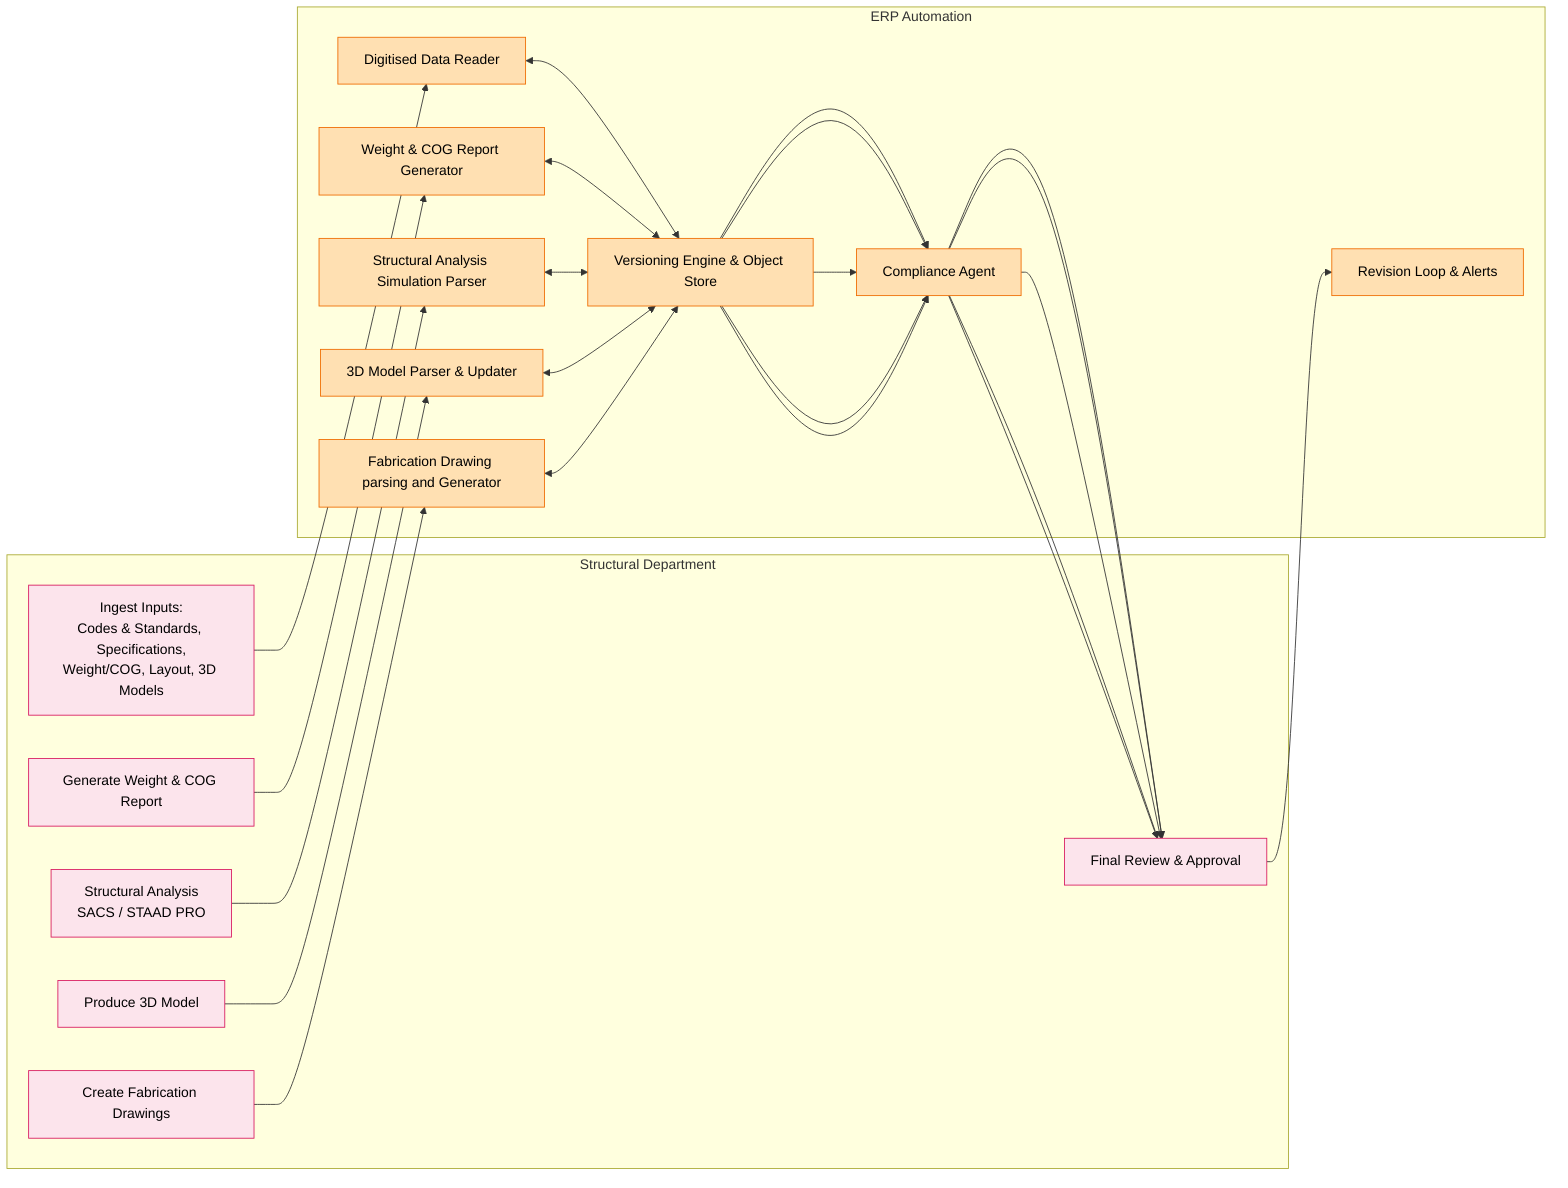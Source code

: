 flowchart LR
  subgraph "Structural Department"
    SD1[Ingest Inputs:<br/>Codes & Standards, Specifications,<br/>Weight/COG, Layout, 3D Models]:::dept
    SD2[Generate Weight & COG Report]:::dept
    SD3[Structural Analysis<br/>SACS / STAAD PRO]:::dept
    SD4[Produce 3D Model]:::dept
    SD5[Create Fabrication Drawings]:::dept
    SD6[Final Review & Approval]:::dept
  end

  subgraph "ERP Automation"
    EA1[Digitised Data Reader]:::erp
    EA2[Weight & COG Report Generator]:::erp
    EA3[Structural Analysis Simulation Parser]:::erp
    EA4[3D Model Parser & Updater]:::erp
    EA5[Fabrication Drawing parsing and Generator]:::erp
    CA[Compliance Agent]:::erp
    VE[Versioning Engine & Object Store]:::erp
    RL[Revision Loop & Alerts]:::erp
  end

  SD1 --> EA1 <--> VE --> CA --> SD6
  SD2 --> EA2 <--> VE --> CA --> SD6
  SD3 --> EA3 <--> VE --> CA --> SD6
  SD4 --> EA4 <--> VE --> CA --> SD6
  SD5 --> EA5 <--> VE --> CA --> SD6
  SD6 --> RL 

  classDef dept fill:#fce4ec,stroke:#d81b60,color:#000
  classDef erp  fill:#ffe0b2,stroke:#ef6c00,color:#000